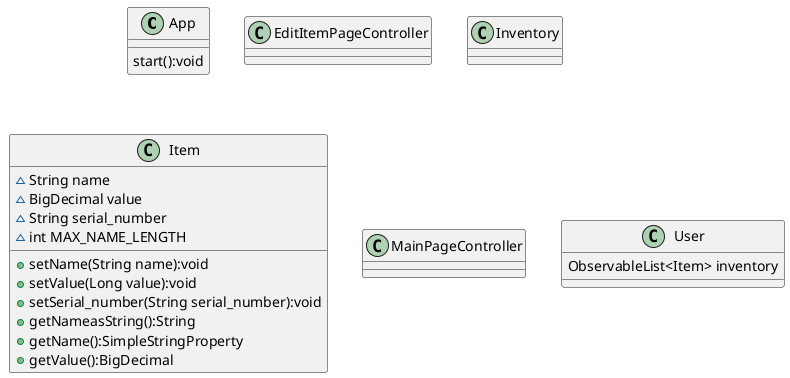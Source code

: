 @startuml
'https://plantuml.com/class-diagram

class App {
    start():void
}
class EditItemPageController{
}
class Inventory{
}
class Item{
    ~String name
    ~BigDecimal value
    ~String serial_number
    ~int MAX_NAME_LENGTH

    +setName(String name):void
    +setValue(Long value):void
    +setSerial_number(String serial_number):void
    +getNameasString():String
    +getName():SimpleStringProperty
    +getValue():BigDecimal
}
class MainPageController{
}
class User{
    ObservableList<Item> inventory
}

@enduml